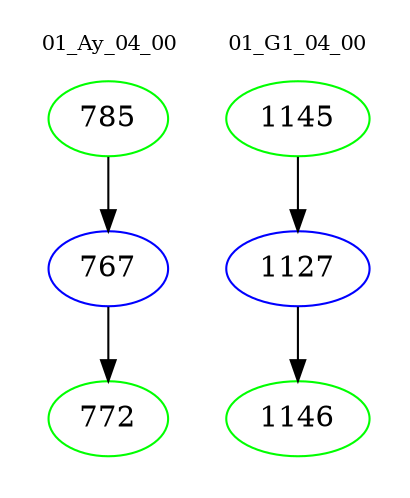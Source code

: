 digraph{
subgraph cluster_0 {
color = white
label = "01_Ay_04_00";
fontsize=10;
T0_785 [label="785", color="green"]
T0_785 -> T0_767 [color="black"]
T0_767 [label="767", color="blue"]
T0_767 -> T0_772 [color="black"]
T0_772 [label="772", color="green"]
}
subgraph cluster_1 {
color = white
label = "01_G1_04_00";
fontsize=10;
T1_1145 [label="1145", color="green"]
T1_1145 -> T1_1127 [color="black"]
T1_1127 [label="1127", color="blue"]
T1_1127 -> T1_1146 [color="black"]
T1_1146 [label="1146", color="green"]
}
}

